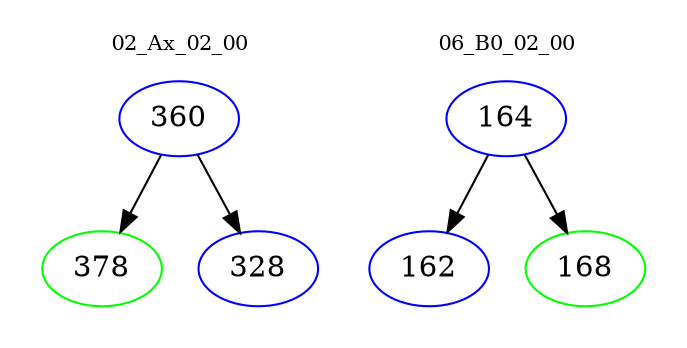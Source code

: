 digraph{
subgraph cluster_0 {
color = white
label = "02_Ax_02_00";
fontsize=10;
T0_360 [label="360", color="blue"]
T0_360 -> T0_378 [color="black"]
T0_378 [label="378", color="green"]
T0_360 -> T0_328 [color="black"]
T0_328 [label="328", color="blue"]
}
subgraph cluster_1 {
color = white
label = "06_B0_02_00";
fontsize=10;
T1_164 [label="164", color="blue"]
T1_164 -> T1_162 [color="black"]
T1_162 [label="162", color="blue"]
T1_164 -> T1_168 [color="black"]
T1_168 [label="168", color="green"]
}
}

